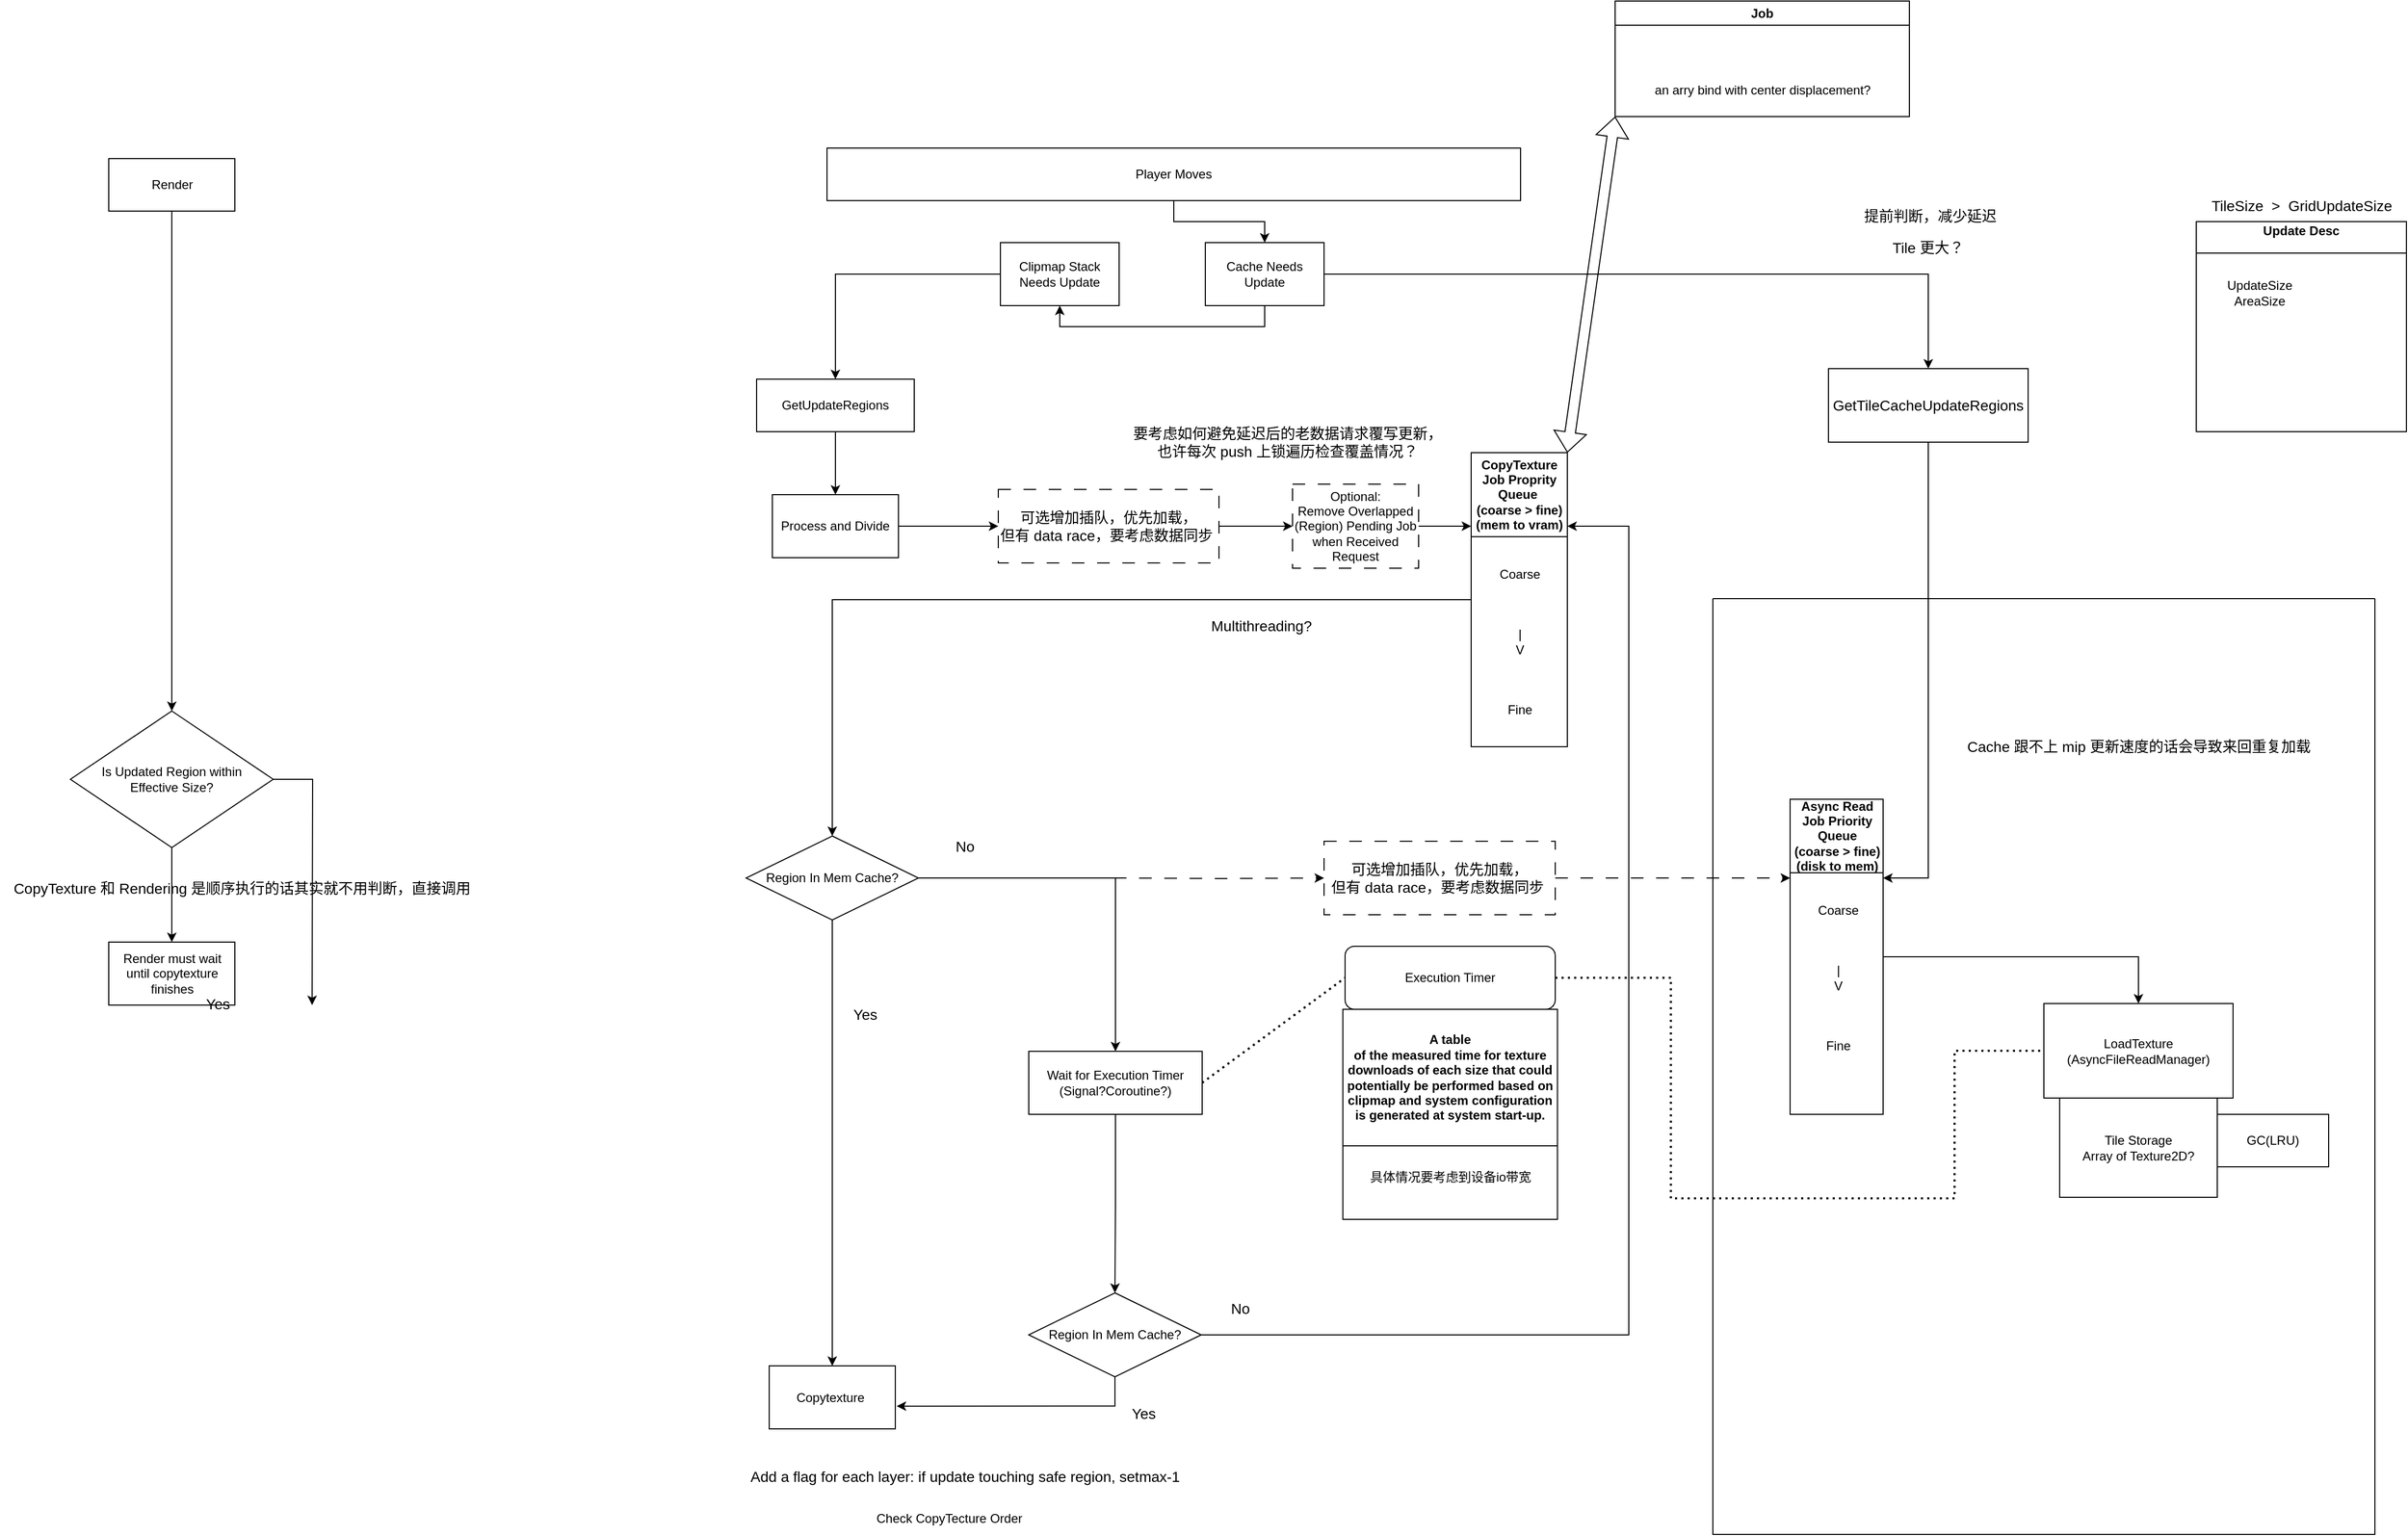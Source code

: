 <mxfile version="24.8.0">
  <diagram id="C5RBs43oDa-KdzZeNtuy" name="Page-1">
    <mxGraphModel dx="2206" dy="1928" grid="1" gridSize="10" guides="1" tooltips="1" connect="1" arrows="1" fold="1" page="1" pageScale="1" pageWidth="827" pageHeight="1169" math="0" shadow="0">
      <root>
        <mxCell id="WIyWlLk6GJQsqaUBKTNV-0" />
        <mxCell id="WIyWlLk6GJQsqaUBKTNV-1" parent="WIyWlLk6GJQsqaUBKTNV-0" />
        <mxCell id="JLzh3muklTevtN_WwJKW-5" value="" style="edgeStyle=orthogonalEdgeStyle;rounded=0;orthogonalLoop=1;jettySize=auto;html=1;exitX=0;exitY=0.5;exitDx=0;exitDy=0;labelBackgroundColor=none;fontColor=default;" parent="WIyWlLk6GJQsqaUBKTNV-1" source="JLzh3muklTevtN_WwJKW-44" target="JLzh3muklTevtN_WwJKW-7" edge="1">
          <mxGeometry relative="1" as="geometry">
            <mxPoint x="249" y="280" as="sourcePoint" />
            <mxPoint x="144" y="350" as="targetPoint" />
          </mxGeometry>
        </mxCell>
        <mxCell id="JLzh3muklTevtN_WwJKW-7" value="GetUpdateRegions" style="rounded=0;whiteSpace=wrap;html=1;labelBackgroundColor=none;" parent="WIyWlLk6GJQsqaUBKTNV-1" vertex="1">
          <mxGeometry x="10" y="250" width="150" height="50" as="geometry" />
        </mxCell>
        <mxCell id="EhMyjCA0RfJh-dZU2uRC-42" style="edgeStyle=orthogonalEdgeStyle;rounded=0;orthogonalLoop=1;jettySize=auto;html=1;labelBackgroundColor=none;fontColor=default;entryX=1;entryY=0.25;entryDx=0;entryDy=0;" parent="WIyWlLk6GJQsqaUBKTNV-1" source="JLzh3muklTevtN_WwJKW-14" target="JLzh3muklTevtN_WwJKW-45" edge="1">
          <mxGeometry relative="1" as="geometry">
            <Array as="points" />
          </mxGeometry>
        </mxCell>
        <mxCell id="JLzh3muklTevtN_WwJKW-14" value="&lt;font style=&quot;font-size: 14px;&quot;&gt;GetTileCacheUpdateRegions&lt;/font&gt;" style="rounded=0;whiteSpace=wrap;html=1;labelBackgroundColor=none;" parent="WIyWlLk6GJQsqaUBKTNV-1" vertex="1">
          <mxGeometry x="1030" y="240" width="190" height="70" as="geometry" />
        </mxCell>
        <mxCell id="JLzh3muklTevtN_WwJKW-25" style="edgeStyle=orthogonalEdgeStyle;rounded=0;orthogonalLoop=1;jettySize=auto;html=1;exitX=0.5;exitY=1;exitDx=0;exitDy=0;entryX=0.5;entryY=0;entryDx=0;entryDy=0;labelBackgroundColor=none;fontColor=default;" parent="WIyWlLk6GJQsqaUBKTNV-1" source="JLzh3muklTevtN_WwJKW-20" target="EhMyjCA0RfJh-dZU2uRC-92" edge="1">
          <mxGeometry relative="1" as="geometry">
            <mxPoint x="-13" y="989.5" as="targetPoint" />
          </mxGeometry>
        </mxCell>
        <mxCell id="EhMyjCA0RfJh-dZU2uRC-99" style="edgeStyle=orthogonalEdgeStyle;rounded=0;orthogonalLoop=1;jettySize=auto;html=1;entryX=0.5;entryY=0;entryDx=0;entryDy=0;" parent="WIyWlLk6GJQsqaUBKTNV-1" source="JLzh3muklTevtN_WwJKW-20" target="EhMyjCA0RfJh-dZU2uRC-100" edge="1">
          <mxGeometry relative="1" as="geometry">
            <mxPoint x="379.0" y="870" as="targetPoint" />
          </mxGeometry>
        </mxCell>
        <mxCell id="JLzh3muklTevtN_WwJKW-20" value="Region In Mem Cache?" style="rhombus;whiteSpace=wrap;html=1;labelBackgroundColor=none;" parent="WIyWlLk6GJQsqaUBKTNV-1" vertex="1">
          <mxGeometry y="685" width="164" height="80" as="geometry" />
        </mxCell>
        <mxCell id="JLzh3muklTevtN_WwJKW-27" value="&lt;font style=&quot;font-size: 14px;&quot;&gt;No&lt;/font&gt;" style="text;html=1;align=center;verticalAlign=middle;resizable=0;points=[];autosize=1;strokeColor=none;fillColor=none;labelBackgroundColor=none;" parent="WIyWlLk6GJQsqaUBKTNV-1" vertex="1">
          <mxGeometry x="188" y="679.5" width="40" height="30" as="geometry" />
        </mxCell>
        <mxCell id="JLzh3muklTevtN_WwJKW-30" value="" style="edgeStyle=orthogonalEdgeStyle;rounded=0;orthogonalLoop=1;jettySize=auto;html=1;labelBackgroundColor=none;fontColor=default;exitX=0.5;exitY=1;exitDx=0;exitDy=0;" parent="WIyWlLk6GJQsqaUBKTNV-1" source="EhMyjCA0RfJh-dZU2uRC-91" target="JLzh3muklTevtN_WwJKW-29" edge="1">
          <mxGeometry relative="1" as="geometry">
            <mxPoint x="-541" y="830" as="sourcePoint" />
          </mxGeometry>
        </mxCell>
        <mxCell id="JLzh3muklTevtN_WwJKW-33" value="" style="edgeStyle=orthogonalEdgeStyle;rounded=0;orthogonalLoop=1;jettySize=auto;html=1;labelBackgroundColor=none;fontColor=default;exitX=1;exitY=0.5;exitDx=0;exitDy=0;" parent="WIyWlLk6GJQsqaUBKTNV-1" source="EhMyjCA0RfJh-dZU2uRC-91" edge="1">
          <mxGeometry relative="1" as="geometry">
            <mxPoint x="-456" y="830" as="sourcePoint" />
            <mxPoint x="-413" y="846" as="targetPoint" />
          </mxGeometry>
        </mxCell>
        <mxCell id="JLzh3muklTevtN_WwJKW-29" value="Render must wait until copytexture finishes" style="whiteSpace=wrap;html=1;labelBackgroundColor=none;" parent="WIyWlLk6GJQsqaUBKTNV-1" vertex="1">
          <mxGeometry x="-606.5" y="786" width="120" height="60" as="geometry" />
        </mxCell>
        <mxCell id="JLzh3muklTevtN_WwJKW-31" value="&lt;font style=&quot;font-size: 14px;&quot;&gt;Yes&lt;/font&gt;" style="text;html=1;align=center;verticalAlign=middle;resizable=0;points=[];autosize=1;strokeColor=none;fillColor=none;labelBackgroundColor=none;" parent="WIyWlLk6GJQsqaUBKTNV-1" vertex="1">
          <mxGeometry x="88" y="839.5" width="50" height="30" as="geometry" />
        </mxCell>
        <mxCell id="EhMyjCA0RfJh-dZU2uRC-122" style="edgeStyle=orthogonalEdgeStyle;rounded=0;orthogonalLoop=1;jettySize=auto;html=1;" parent="WIyWlLk6GJQsqaUBKTNV-1" source="JLzh3muklTevtN_WwJKW-42" target="EhMyjCA0RfJh-dZU2uRC-121" edge="1">
          <mxGeometry relative="1" as="geometry" />
        </mxCell>
        <mxCell id="JLzh3muklTevtN_WwJKW-42" value="Player Moves" style="rounded=0;whiteSpace=wrap;html=1;labelBackgroundColor=none;" parent="WIyWlLk6GJQsqaUBKTNV-1" vertex="1">
          <mxGeometry x="77" y="30" width="660" height="50" as="geometry" />
        </mxCell>
        <mxCell id="EhMyjCA0RfJh-dZU2uRC-2" style="edgeStyle=orthogonalEdgeStyle;rounded=0;orthogonalLoop=1;jettySize=auto;html=1;entryX=0.5;entryY=0;entryDx=0;entryDy=0;labelBackgroundColor=none;fontColor=default;exitX=1;exitY=0.5;exitDx=0;exitDy=0;" parent="WIyWlLk6GJQsqaUBKTNV-1" source="EhMyjCA0RfJh-dZU2uRC-121" target="JLzh3muklTevtN_WwJKW-14" edge="1">
          <mxGeometry relative="1" as="geometry" />
        </mxCell>
        <mxCell id="JLzh3muklTevtN_WwJKW-44" value="Clipmap Stack Needs Update" style="rounded=0;whiteSpace=wrap;html=1;labelBackgroundColor=none;" parent="WIyWlLk6GJQsqaUBKTNV-1" vertex="1">
          <mxGeometry x="242" y="120" width="113" height="60" as="geometry" />
        </mxCell>
        <mxCell id="EhMyjCA0RfJh-dZU2uRC-10" style="edgeStyle=orthogonalEdgeStyle;rounded=0;orthogonalLoop=1;jettySize=auto;html=1;entryX=0.5;entryY=0;entryDx=0;entryDy=0;exitX=0;exitY=0.5;exitDx=0;exitDy=0;labelBackgroundColor=none;fontColor=default;" parent="WIyWlLk6GJQsqaUBKTNV-1" source="JLzh3muklTevtN_WwJKW-46" target="JLzh3muklTevtN_WwJKW-20" edge="1">
          <mxGeometry relative="1" as="geometry">
            <mxPoint x="710" y="430" as="sourcePoint" />
          </mxGeometry>
        </mxCell>
        <mxCell id="JLzh3muklTevtN_WwJKW-46" value="CopyTexture Job Proprity Queue&amp;nbsp;&lt;div&gt;(coarse &amp;gt; fine)&lt;/div&gt;&lt;div&gt;(mem to vram&lt;span style=&quot;background-color: initial;&quot;&gt;)&lt;/span&gt;&lt;/div&gt;" style="swimlane;whiteSpace=wrap;html=1;startSize=80;swimlaneLine=1;labelBackgroundColor=none;" parent="WIyWlLk6GJQsqaUBKTNV-1" vertex="1">
          <mxGeometry x="690" y="320" width="91.5" height="280" as="geometry" />
        </mxCell>
        <mxCell id="EhMyjCA0RfJh-dZU2uRC-47" value="Coarse&lt;div&gt;&lt;br&gt;&lt;/div&gt;&lt;div&gt;&lt;br&gt;&lt;/div&gt;&lt;div&gt;&lt;br&gt;&lt;/div&gt;&lt;div&gt;|&lt;/div&gt;&lt;div&gt;V&lt;/div&gt;&lt;div&gt;&lt;br&gt;&lt;/div&gt;&lt;div&gt;&lt;br&gt;&lt;/div&gt;&lt;div&gt;&lt;br&gt;&lt;/div&gt;&lt;div&gt;Fine&lt;/div&gt;" style="text;html=1;align=center;verticalAlign=middle;resizable=0;points=[];autosize=1;strokeColor=none;fillColor=none;labelBackgroundColor=none;" parent="JLzh3muklTevtN_WwJKW-46" vertex="1">
          <mxGeometry x="15.75" y="100" width="60" height="160" as="geometry" />
        </mxCell>
        <mxCell id="EhMyjCA0RfJh-dZU2uRC-7" value="" style="edgeStyle=orthogonalEdgeStyle;rounded=0;orthogonalLoop=1;jettySize=auto;html=1;entryX=0.5;entryY=0;entryDx=0;entryDy=0;labelBackgroundColor=none;fontColor=default;" parent="WIyWlLk6GJQsqaUBKTNV-1" source="JLzh3muklTevtN_WwJKW-7" target="EhMyjCA0RfJh-dZU2uRC-8" edge="1">
          <mxGeometry relative="1" as="geometry">
            <mxPoint x="11" y="390" as="targetPoint" />
            <mxPoint x="10" y="275" as="sourcePoint" />
          </mxGeometry>
        </mxCell>
        <mxCell id="EhMyjCA0RfJh-dZU2uRC-9" style="edgeStyle=orthogonalEdgeStyle;rounded=0;orthogonalLoop=1;jettySize=auto;html=1;entryX=0;entryY=0.25;entryDx=0;entryDy=0;exitX=1;exitY=0.5;exitDx=0;exitDy=0;labelBackgroundColor=none;fontColor=default;" parent="WIyWlLk6GJQsqaUBKTNV-1" source="EhMyjCA0RfJh-dZU2uRC-15" target="JLzh3muklTevtN_WwJKW-46" edge="1">
          <mxGeometry relative="1" as="geometry">
            <mxPoint x="360" y="390" as="targetPoint" />
            <mxPoint x="640" y="390" as="sourcePoint" />
          </mxGeometry>
        </mxCell>
        <mxCell id="EhMyjCA0RfJh-dZU2uRC-8" value="Process and Divide" style="rounded=0;whiteSpace=wrap;html=1;labelBackgroundColor=none;" parent="WIyWlLk6GJQsqaUBKTNV-1" vertex="1">
          <mxGeometry x="25" y="360" width="120" height="60" as="geometry" />
        </mxCell>
        <mxCell id="EhMyjCA0RfJh-dZU2uRC-16" value="" style="edgeStyle=orthogonalEdgeStyle;rounded=0;orthogonalLoop=1;jettySize=auto;html=1;entryX=0;entryY=0.5;entryDx=0;entryDy=0;labelBackgroundColor=none;fontColor=default;" parent="WIyWlLk6GJQsqaUBKTNV-1" source="EhMyjCA0RfJh-dZU2uRC-8" target="EhMyjCA0RfJh-dZU2uRC-116" edge="1">
          <mxGeometry relative="1" as="geometry">
            <mxPoint x="709" y="390" as="targetPoint" />
            <mxPoint x="274" y="390" as="sourcePoint" />
          </mxGeometry>
        </mxCell>
        <mxCell id="EhMyjCA0RfJh-dZU2uRC-15" value="&amp;nbsp;Optional:&amp;nbsp;&lt;div&gt;Remove Overlapped (Region) Pending Job when Received Request&lt;/div&gt;" style="rounded=0;whiteSpace=wrap;html=1;labelBackgroundColor=none;dashed=1;dashPattern=12 12;" parent="WIyWlLk6GJQsqaUBKTNV-1" vertex="1">
          <mxGeometry x="520" y="350" width="120" height="80" as="geometry" />
        </mxCell>
        <mxCell id="EhMyjCA0RfJh-dZU2uRC-20" value="&lt;font style=&quot;font-size: 14px;&quot;&gt;要考虑如何避免延迟后的老数据请求覆写更新，&lt;/font&gt;&lt;div style=&quot;font-size: 14px;&quot;&gt;&lt;font style=&quot;font-size: 14px;&quot;&gt;也许每次 push 上锁遍历检查覆盖情况？&lt;/font&gt;&lt;/div&gt;" style="text;html=1;align=center;verticalAlign=middle;resizable=0;points=[];autosize=1;strokeColor=none;fillColor=none;labelBackgroundColor=none;" parent="WIyWlLk6GJQsqaUBKTNV-1" vertex="1">
          <mxGeometry x="355" y="285" width="320" height="50" as="geometry" />
        </mxCell>
        <mxCell id="EhMyjCA0RfJh-dZU2uRC-25" value="&lt;font style=&quot;font-size: 14px;&quot;&gt;Yes&lt;/font&gt;" style="text;html=1;align=center;verticalAlign=middle;resizable=0;points=[];autosize=1;strokeColor=none;fillColor=none;labelBackgroundColor=none;" parent="WIyWlLk6GJQsqaUBKTNV-1" vertex="1">
          <mxGeometry x="-528" y="830" width="50" height="30" as="geometry" />
        </mxCell>
        <mxCell id="EhMyjCA0RfJh-dZU2uRC-69" value="" style="swimlane;startSize=0;labelBackgroundColor=none;" parent="WIyWlLk6GJQsqaUBKTNV-1" vertex="1">
          <mxGeometry x="920" y="459" width="630" height="891" as="geometry" />
        </mxCell>
        <mxCell id="EhMyjCA0RfJh-dZU2uRC-89" value="&lt;font style=&quot;font-size: 14px;&quot;&gt;Cache 跟不上 mip 更新速度的话会导致来回重复加载&lt;/font&gt;" style="text;html=1;align=center;verticalAlign=middle;resizable=0;points=[];autosize=1;strokeColor=none;fillColor=none;labelBackgroundColor=none;" parent="EhMyjCA0RfJh-dZU2uRC-69" vertex="1">
          <mxGeometry x="230" y="126" width="350" height="30" as="geometry" />
        </mxCell>
        <mxCell id="EhMyjCA0RfJh-dZU2uRC-98" value="GC(LRU)" style="rounded=0;whiteSpace=wrap;html=1;" parent="EhMyjCA0RfJh-dZU2uRC-69" vertex="1">
          <mxGeometry x="480" y="491" width="106" height="50" as="geometry" />
        </mxCell>
        <mxCell id="EhMyjCA0RfJh-dZU2uRC-43" value="LoadTexture&lt;br&gt;(AsyncFileReadManager)" style="rounded=0;whiteSpace=wrap;html=1;labelBackgroundColor=none;" parent="EhMyjCA0RfJh-dZU2uRC-69" vertex="1">
          <mxGeometry x="315" y="385.5" width="180" height="90" as="geometry" />
        </mxCell>
        <mxCell id="EhMyjCA0RfJh-dZU2uRC-105" value="Tile Storage&lt;br&gt;Array of Texture2D?" style="rounded=0;whiteSpace=wrap;html=1;" parent="EhMyjCA0RfJh-dZU2uRC-69" vertex="1">
          <mxGeometry x="330" y="475.5" width="150" height="94.5" as="geometry" />
        </mxCell>
        <mxCell id="EhMyjCA0RfJh-dZU2uRC-70" value="&lt;font style=&quot;font-size: 14px;&quot;&gt;TileSize&amp;nbsp; &amp;gt;&amp;nbsp; GridUpdateSize&lt;/font&gt;" style="text;html=1;align=center;verticalAlign=middle;resizable=0;points=[];autosize=1;strokeColor=none;fillColor=none;labelBackgroundColor=none;" parent="WIyWlLk6GJQsqaUBKTNV-1" vertex="1">
          <mxGeometry x="1380" y="70" width="200" height="30" as="geometry" />
        </mxCell>
        <mxCell id="EhMyjCA0RfJh-dZU2uRC-73" value="Update Desc&#xa;" style="swimlane;startSize=30;labelBackgroundColor=none;" parent="WIyWlLk6GJQsqaUBKTNV-1" vertex="1">
          <mxGeometry x="1380" y="100" width="200" height="200" as="geometry" />
        </mxCell>
        <mxCell id="EhMyjCA0RfJh-dZU2uRC-74" value="UpdateSize&lt;br style=&quot;padding: 0px; margin: 0px;&quot;&gt;AreaSize" style="text;html=1;align=center;verticalAlign=middle;resizable=0;points=[];autosize=1;strokeColor=none;fillColor=none;labelBackgroundColor=none;" parent="EhMyjCA0RfJh-dZU2uRC-73" vertex="1">
          <mxGeometry x="14.5" y="47.5" width="90" height="40" as="geometry" />
        </mxCell>
        <mxCell id="EhMyjCA0RfJh-dZU2uRC-79" value="&lt;span style=&quot;font-size: 14px;&quot;&gt;Add a flag for each layer: if update touching safe region, setmax-1&amp;nbsp;&lt;/span&gt;" style="text;html=1;align=center;verticalAlign=middle;resizable=0;points=[];autosize=1;strokeColor=none;fillColor=none;labelBackgroundColor=none;" parent="WIyWlLk6GJQsqaUBKTNV-1" vertex="1">
          <mxGeometry x="-10" y="1280" width="440" height="30" as="geometry" />
        </mxCell>
        <mxCell id="EhMyjCA0RfJh-dZU2uRC-82" value="Check CopyTecture Order" style="text;html=1;align=center;verticalAlign=middle;resizable=0;points=[];autosize=1;strokeColor=none;fillColor=none;labelBackgroundColor=none;" parent="WIyWlLk6GJQsqaUBKTNV-1" vertex="1">
          <mxGeometry x="113" y="1320" width="160" height="30" as="geometry" />
        </mxCell>
        <mxCell id="EhMyjCA0RfJh-dZU2uRC-83" value="&lt;span style=&quot;font-size: 14px;&quot;&gt;CopyTexture 和 Rendering 是顺序执行的话其实就不用判断，直接调用&lt;/span&gt;" style="text;html=1;align=center;verticalAlign=middle;resizable=0;points=[];autosize=1;strokeColor=none;fillColor=none;labelBackgroundColor=none;" parent="WIyWlLk6GJQsqaUBKTNV-1" vertex="1">
          <mxGeometry x="-710" y="720" width="460" height="30" as="geometry" />
        </mxCell>
        <mxCell id="EhMyjCA0RfJh-dZU2uRC-85" value="&lt;font style=&quot;font-size: 14px;&quot;&gt;Multithreading?&lt;/font&gt;" style="text;html=1;align=center;verticalAlign=middle;resizable=0;points=[];autosize=1;strokeColor=none;fillColor=none;labelBackgroundColor=none;" parent="WIyWlLk6GJQsqaUBKTNV-1" vertex="1">
          <mxGeometry x="430" y="470" width="120" height="30" as="geometry" />
        </mxCell>
        <mxCell id="EhMyjCA0RfJh-dZU2uRC-87" value="Job" style="swimlane;whiteSpace=wrap;html=1;labelBackgroundColor=none;" parent="WIyWlLk6GJQsqaUBKTNV-1" vertex="1">
          <mxGeometry x="827" y="-110" width="280" height="110" as="geometry" />
        </mxCell>
        <mxCell id="EhMyjCA0RfJh-dZU2uRC-86" value="an arry bind with center displacement?" style="text;html=1;align=center;verticalAlign=middle;resizable=0;points=[];autosize=1;strokeColor=none;fillColor=none;labelBackgroundColor=none;" parent="EhMyjCA0RfJh-dZU2uRC-87" vertex="1">
          <mxGeometry x="25" y="70" width="230" height="30" as="geometry" />
        </mxCell>
        <mxCell id="EhMyjCA0RfJh-dZU2uRC-88" value="" style="shape=flexArrow;endArrow=classic;startArrow=classic;html=1;rounded=0;exitX=1;exitY=0;exitDx=0;exitDy=0;entryX=0;entryY=1;entryDx=0;entryDy=0;labelBackgroundColor=none;fontColor=default;" parent="WIyWlLk6GJQsqaUBKTNV-1" source="JLzh3muklTevtN_WwJKW-46" target="EhMyjCA0RfJh-dZU2uRC-87" edge="1">
          <mxGeometry width="100" height="100" relative="1" as="geometry">
            <mxPoint x="670" y="500" as="sourcePoint" />
            <mxPoint x="770" y="400" as="targetPoint" />
          </mxGeometry>
        </mxCell>
        <mxCell id="EhMyjCA0RfJh-dZU2uRC-91" value="Is Updated Region within&lt;div&gt;Effective Size?&lt;/div&gt;" style="rhombus;whiteSpace=wrap;html=1;labelBackgroundColor=none;" parent="WIyWlLk6GJQsqaUBKTNV-1" vertex="1">
          <mxGeometry x="-643" y="566" width="193" height="130" as="geometry" />
        </mxCell>
        <mxCell id="EhMyjCA0RfJh-dZU2uRC-92" value="&lt;div&gt;Copytexture&amp;nbsp;&lt;br&gt;&lt;/div&gt;" style="whiteSpace=wrap;html=1;labelBackgroundColor=none;" parent="WIyWlLk6GJQsqaUBKTNV-1" vertex="1">
          <mxGeometry x="22" y="1189.5" width="120" height="60" as="geometry" />
        </mxCell>
        <mxCell id="EhMyjCA0RfJh-dZU2uRC-95" style="edgeStyle=orthogonalEdgeStyle;rounded=0;orthogonalLoop=1;jettySize=auto;html=1;entryX=0.5;entryY=0;entryDx=0;entryDy=0;" parent="WIyWlLk6GJQsqaUBKTNV-1" source="EhMyjCA0RfJh-dZU2uRC-94" target="EhMyjCA0RfJh-dZU2uRC-91" edge="1">
          <mxGeometry relative="1" as="geometry">
            <mxPoint x="-433" y="486" as="targetPoint" />
          </mxGeometry>
        </mxCell>
        <mxCell id="EhMyjCA0RfJh-dZU2uRC-94" value="Render" style="rounded=0;whiteSpace=wrap;html=1;" parent="WIyWlLk6GJQsqaUBKTNV-1" vertex="1">
          <mxGeometry x="-606.5" y="40" width="120" height="50" as="geometry" />
        </mxCell>
        <mxCell id="EhMyjCA0RfJh-dZU2uRC-102" style="edgeStyle=orthogonalEdgeStyle;rounded=0;orthogonalLoop=1;jettySize=auto;html=1;entryX=0.5;entryY=0;entryDx=0;entryDy=0;" parent="WIyWlLk6GJQsqaUBKTNV-1" source="EhMyjCA0RfJh-dZU2uRC-100" target="EhMyjCA0RfJh-dZU2uRC-103" edge="1">
          <mxGeometry relative="1" as="geometry">
            <mxPoint x="351.5" y="1020" as="targetPoint" />
          </mxGeometry>
        </mxCell>
        <mxCell id="EhMyjCA0RfJh-dZU2uRC-100" value="Wait for Execution Timer&lt;br&gt;(Signal?Coroutine?)" style="rounded=0;whiteSpace=wrap;html=1;" parent="WIyWlLk6GJQsqaUBKTNV-1" vertex="1">
          <mxGeometry x="269" y="890" width="165" height="60" as="geometry" />
        </mxCell>
        <mxCell id="EhMyjCA0RfJh-dZU2uRC-109" style="edgeStyle=orthogonalEdgeStyle;rounded=0;orthogonalLoop=1;jettySize=auto;html=1;entryX=1;entryY=0.25;entryDx=0;entryDy=0;exitX=1;exitY=0.5;exitDx=0;exitDy=0;" parent="WIyWlLk6GJQsqaUBKTNV-1" source="EhMyjCA0RfJh-dZU2uRC-103" target="JLzh3muklTevtN_WwJKW-46" edge="1">
          <mxGeometry relative="1" as="geometry">
            <Array as="points">
              <mxPoint x="840" y="1160" />
              <mxPoint x="840" y="390" />
            </Array>
          </mxGeometry>
        </mxCell>
        <mxCell id="EhMyjCA0RfJh-dZU2uRC-103" value="Region In Mem Cache?" style="rhombus;whiteSpace=wrap;html=1;labelBackgroundColor=none;" parent="WIyWlLk6GJQsqaUBKTNV-1" vertex="1">
          <mxGeometry x="269" y="1120" width="164" height="80" as="geometry" />
        </mxCell>
        <mxCell id="JLzh3muklTevtN_WwJKW-45" value="Async Read Job Priority Queue&lt;div&gt;(coarse &amp;gt; fine)&lt;br&gt;&lt;div&gt;(disk to mem)&lt;/div&gt;&lt;/div&gt;" style="swimlane;whiteSpace=wrap;html=1;startSize=70;labelBackgroundColor=none;" parent="WIyWlLk6GJQsqaUBKTNV-1" vertex="1">
          <mxGeometry x="993.5" y="650" width="88.5" height="300" as="geometry" />
        </mxCell>
        <mxCell id="EhMyjCA0RfJh-dZU2uRC-12" value="Coarse&lt;div&gt;&lt;br&gt;&lt;/div&gt;&lt;div&gt;&lt;br&gt;&lt;/div&gt;&lt;div&gt;&lt;br&gt;&lt;/div&gt;&lt;div&gt;|&lt;/div&gt;&lt;div&gt;V&lt;/div&gt;&lt;div&gt;&lt;br&gt;&lt;/div&gt;&lt;div&gt;&lt;br&gt;&lt;/div&gt;&lt;div&gt;&lt;br&gt;&lt;/div&gt;&lt;div&gt;Fine&lt;/div&gt;" style="text;html=1;align=center;verticalAlign=middle;resizable=0;points=[];autosize=1;strokeColor=none;fillColor=none;labelBackgroundColor=none;" parent="JLzh3muklTevtN_WwJKW-45" vertex="1">
          <mxGeometry x="15.75" y="90" width="60" height="160" as="geometry" />
        </mxCell>
        <mxCell id="EhMyjCA0RfJh-dZU2uRC-35" style="edgeStyle=orthogonalEdgeStyle;rounded=0;orthogonalLoop=1;jettySize=auto;html=1;entryX=0.5;entryY=0;entryDx=0;entryDy=0;labelBackgroundColor=none;fontColor=default;" parent="WIyWlLk6GJQsqaUBKTNV-1" source="JLzh3muklTevtN_WwJKW-45" target="EhMyjCA0RfJh-dZU2uRC-43" edge="1">
          <mxGeometry relative="1" as="geometry">
            <mxPoint x="1148.5" y="841" as="targetPoint" />
          </mxGeometry>
        </mxCell>
        <mxCell id="EhMyjCA0RfJh-dZU2uRC-107" style="edgeStyle=orthogonalEdgeStyle;rounded=0;orthogonalLoop=1;jettySize=auto;html=1;entryX=1.011;entryY=0.639;entryDx=0;entryDy=0;entryPerimeter=0;exitX=0.5;exitY=1;exitDx=0;exitDy=0;" parent="WIyWlLk6GJQsqaUBKTNV-1" source="EhMyjCA0RfJh-dZU2uRC-103" target="EhMyjCA0RfJh-dZU2uRC-92" edge="1">
          <mxGeometry relative="1" as="geometry" />
        </mxCell>
        <mxCell id="EhMyjCA0RfJh-dZU2uRC-108" value="&lt;font style=&quot;font-size: 14px;&quot;&gt;Yes&lt;/font&gt;" style="text;html=1;align=center;verticalAlign=middle;resizable=0;points=[];autosize=1;strokeColor=none;fillColor=none;labelBackgroundColor=none;" parent="WIyWlLk6GJQsqaUBKTNV-1" vertex="1">
          <mxGeometry x="353" y="1220" width="50" height="30" as="geometry" />
        </mxCell>
        <mxCell id="EhMyjCA0RfJh-dZU2uRC-110" value="&lt;font style=&quot;font-size: 14px;&quot;&gt;No&lt;/font&gt;" style="text;html=1;align=center;verticalAlign=middle;resizable=0;points=[];autosize=1;strokeColor=none;fillColor=none;labelBackgroundColor=none;" parent="WIyWlLk6GJQsqaUBKTNV-1" vertex="1">
          <mxGeometry x="450" y="1120" width="40" height="30" as="geometry" />
        </mxCell>
        <mxCell id="EhMyjCA0RfJh-dZU2uRC-111" value="&lt;font style=&quot;font-size: 14px;&quot;&gt;提前判断，减少延迟&lt;/font&gt;" style="text;html=1;align=center;verticalAlign=middle;whiteSpace=wrap;rounded=0;" parent="WIyWlLk6GJQsqaUBKTNV-1" vertex="1">
          <mxGeometry x="1061.5" y="80" width="130" height="30" as="geometry" />
        </mxCell>
        <mxCell id="EhMyjCA0RfJh-dZU2uRC-114" style="edgeStyle=orthogonalEdgeStyle;rounded=0;orthogonalLoop=1;jettySize=auto;html=1;entryX=0;entryY=0.25;entryDx=0;entryDy=0;dashed=1;dashPattern=12 12;" parent="WIyWlLk6GJQsqaUBKTNV-1" source="EhMyjCA0RfJh-dZU2uRC-112" target="JLzh3muklTevtN_WwJKW-45" edge="1">
          <mxGeometry relative="1" as="geometry" />
        </mxCell>
        <mxCell id="EhMyjCA0RfJh-dZU2uRC-112" value="&lt;span style=&quot;text-wrap: nowrap; font-size: 14px;&quot;&gt;&lt;font style=&quot;font-size: 14px;&quot;&gt;可选增加插队，优先加载，&lt;/font&gt;&lt;/span&gt;&lt;div style=&quot;font-size: 14px;&quot;&gt;&lt;span style=&quot;text-wrap: nowrap;&quot;&gt;&lt;font style=&quot;font-size: 14px;&quot;&gt;但有 data race，要考虑数据同步&amp;nbsp;&lt;/font&gt;&lt;/span&gt;&lt;br&gt;&lt;/div&gt;" style="rounded=0;whiteSpace=wrap;html=1;dashed=1;dashPattern=12 12;" parent="WIyWlLk6GJQsqaUBKTNV-1" vertex="1">
          <mxGeometry x="550" y="690" width="220" height="70" as="geometry" />
        </mxCell>
        <mxCell id="EhMyjCA0RfJh-dZU2uRC-113" value="" style="endArrow=classic;html=1;rounded=0;entryX=0;entryY=0.5;entryDx=0;entryDy=0;dashed=1;dashPattern=12 12;edgeStyle=orthogonalEdgeStyle;" parent="WIyWlLk6GJQsqaUBKTNV-1" target="EhMyjCA0RfJh-dZU2uRC-112" edge="1">
          <mxGeometry width="50" height="50" relative="1" as="geometry">
            <mxPoint x="350" y="725" as="sourcePoint" />
            <mxPoint x="700" y="730" as="targetPoint" />
          </mxGeometry>
        </mxCell>
        <mxCell id="EhMyjCA0RfJh-dZU2uRC-115" value="&lt;font style=&quot;font-size: 14px;&quot;&gt;Tile 更大？&lt;/font&gt;" style="text;html=1;align=center;verticalAlign=middle;whiteSpace=wrap;rounded=0;" parent="WIyWlLk6GJQsqaUBKTNV-1" vertex="1">
          <mxGeometry x="1060" y="110" width="130" height="30" as="geometry" />
        </mxCell>
        <mxCell id="EhMyjCA0RfJh-dZU2uRC-118" style="edgeStyle=orthogonalEdgeStyle;rounded=0;orthogonalLoop=1;jettySize=auto;html=1;entryX=0;entryY=0.5;entryDx=0;entryDy=0;" parent="WIyWlLk6GJQsqaUBKTNV-1" source="EhMyjCA0RfJh-dZU2uRC-116" target="EhMyjCA0RfJh-dZU2uRC-15" edge="1">
          <mxGeometry relative="1" as="geometry" />
        </mxCell>
        <mxCell id="EhMyjCA0RfJh-dZU2uRC-116" value="&lt;span style=&quot;text-wrap: nowrap; font-size: 14px;&quot;&gt;&lt;font style=&quot;font-size: 14px;&quot;&gt;可选增加插队，优先加载，&lt;/font&gt;&lt;/span&gt;&lt;div style=&quot;font-size: 14px;&quot;&gt;&lt;span style=&quot;text-wrap: nowrap;&quot;&gt;&lt;font style=&quot;font-size: 14px;&quot;&gt;但有 data race，要考虑数据同步&amp;nbsp;&lt;/font&gt;&lt;/span&gt;&lt;br&gt;&lt;/div&gt;" style="rounded=0;whiteSpace=wrap;html=1;dashed=1;dashPattern=12 12;" parent="WIyWlLk6GJQsqaUBKTNV-1" vertex="1">
          <mxGeometry x="240" y="355" width="210" height="70" as="geometry" />
        </mxCell>
        <mxCell id="EhMyjCA0RfJh-dZU2uRC-119" value="" style="endArrow=none;html=1;strokeWidth=2;rounded=0;exitX=1;exitY=0.5;exitDx=0;exitDy=0;entryX=0;entryY=0.5;entryDx=0;entryDy=0;dashed=1;dashPattern=1 2;" parent="WIyWlLk6GJQsqaUBKTNV-1" source="EhMyjCA0RfJh-dZU2uRC-100" target="EhMyjCA0RfJh-dZU2uRC-60" edge="1">
          <mxGeometry width="50" height="50" relative="1" as="geometry">
            <mxPoint x="750" y="980" as="sourcePoint" />
            <mxPoint x="800" y="930" as="targetPoint" />
          </mxGeometry>
        </mxCell>
        <mxCell id="EhMyjCA0RfJh-dZU2uRC-123" style="edgeStyle=orthogonalEdgeStyle;rounded=0;orthogonalLoop=1;jettySize=auto;html=1;entryX=0.5;entryY=1;entryDx=0;entryDy=0;exitX=0.5;exitY=1;exitDx=0;exitDy=0;" parent="WIyWlLk6GJQsqaUBKTNV-1" source="EhMyjCA0RfJh-dZU2uRC-121" target="JLzh3muklTevtN_WwJKW-44" edge="1">
          <mxGeometry relative="1" as="geometry" />
        </mxCell>
        <mxCell id="EhMyjCA0RfJh-dZU2uRC-121" value="Cache Needs Update" style="rounded=0;whiteSpace=wrap;html=1;labelBackgroundColor=none;" parent="WIyWlLk6GJQsqaUBKTNV-1" vertex="1">
          <mxGeometry x="437" y="120" width="113" height="60" as="geometry" />
        </mxCell>
        <mxCell id="EhMyjCA0RfJh-dZU2uRC-60" value="Execution Timer" style="rounded=1;whiteSpace=wrap;html=1;labelBackgroundColor=none;" parent="WIyWlLk6GJQsqaUBKTNV-1" vertex="1">
          <mxGeometry x="570" y="790" width="200" height="60" as="geometry" />
        </mxCell>
        <mxCell id="EhMyjCA0RfJh-dZU2uRC-61" value="A table&lt;br&gt;of the measured time for texture downloads of each size that could&lt;br&gt;potentially be performed based on clipmap and system configuration is generated at system start-up." style="swimlane;whiteSpace=wrap;html=1;startSize=130;labelBackgroundColor=none;" parent="WIyWlLk6GJQsqaUBKTNV-1" vertex="1">
          <mxGeometry x="567.88" y="850" width="204.25" height="200" as="geometry" />
        </mxCell>
        <mxCell id="EhMyjCA0RfJh-dZU2uRC-76" value="具体情况要考虑到设备io带宽" style="text;html=1;align=center;verticalAlign=middle;resizable=0;points=[];autosize=1;strokeColor=none;fillColor=none;labelBackgroundColor=none;" parent="EhMyjCA0RfJh-dZU2uRC-61" vertex="1">
          <mxGeometry x="12.12" y="145" width="180" height="30" as="geometry" />
        </mxCell>
        <mxCell id="_tXRpDgdrWqKt53TtMRj-0" value="" style="endArrow=none;html=1;strokeWidth=2;rounded=0;exitX=1;exitY=0.5;exitDx=0;exitDy=0;entryX=0;entryY=0.5;entryDx=0;entryDy=0;dashed=1;dashPattern=1 2;edgeStyle=orthogonalEdgeStyle;" edge="1" parent="WIyWlLk6GJQsqaUBKTNV-1" source="EhMyjCA0RfJh-dZU2uRC-60" target="EhMyjCA0RfJh-dZU2uRC-43">
          <mxGeometry width="50" height="50" relative="1" as="geometry">
            <mxPoint x="1020" y="1120" as="sourcePoint" />
            <mxPoint x="1156" y="1020" as="targetPoint" />
            <Array as="points">
              <mxPoint x="880" y="820" />
              <mxPoint x="880" y="1030" />
              <mxPoint x="1150" y="1030" />
              <mxPoint x="1150" y="890" />
            </Array>
          </mxGeometry>
        </mxCell>
      </root>
    </mxGraphModel>
  </diagram>
</mxfile>
